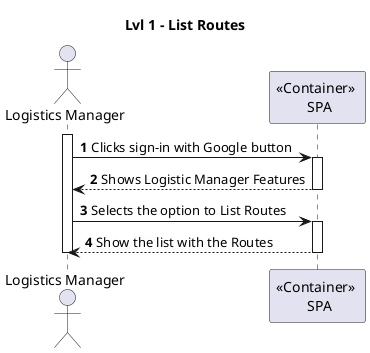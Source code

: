 @startuml US

title Lvl 1 - List Routes


autonumber
actor "Logistics Manager" as LM
participant "<< Container >> \n SPA" as S

activate LM
LM -> S : Clicks sign-in with Google button
activate S
S --> LM : Shows Logistic Manager Features
deactivate S
LM -> S : Selects the option to List Routes
activate S
S --> LM : Show the list with the Routes
deactivate S

deactivate LM

@enduml
